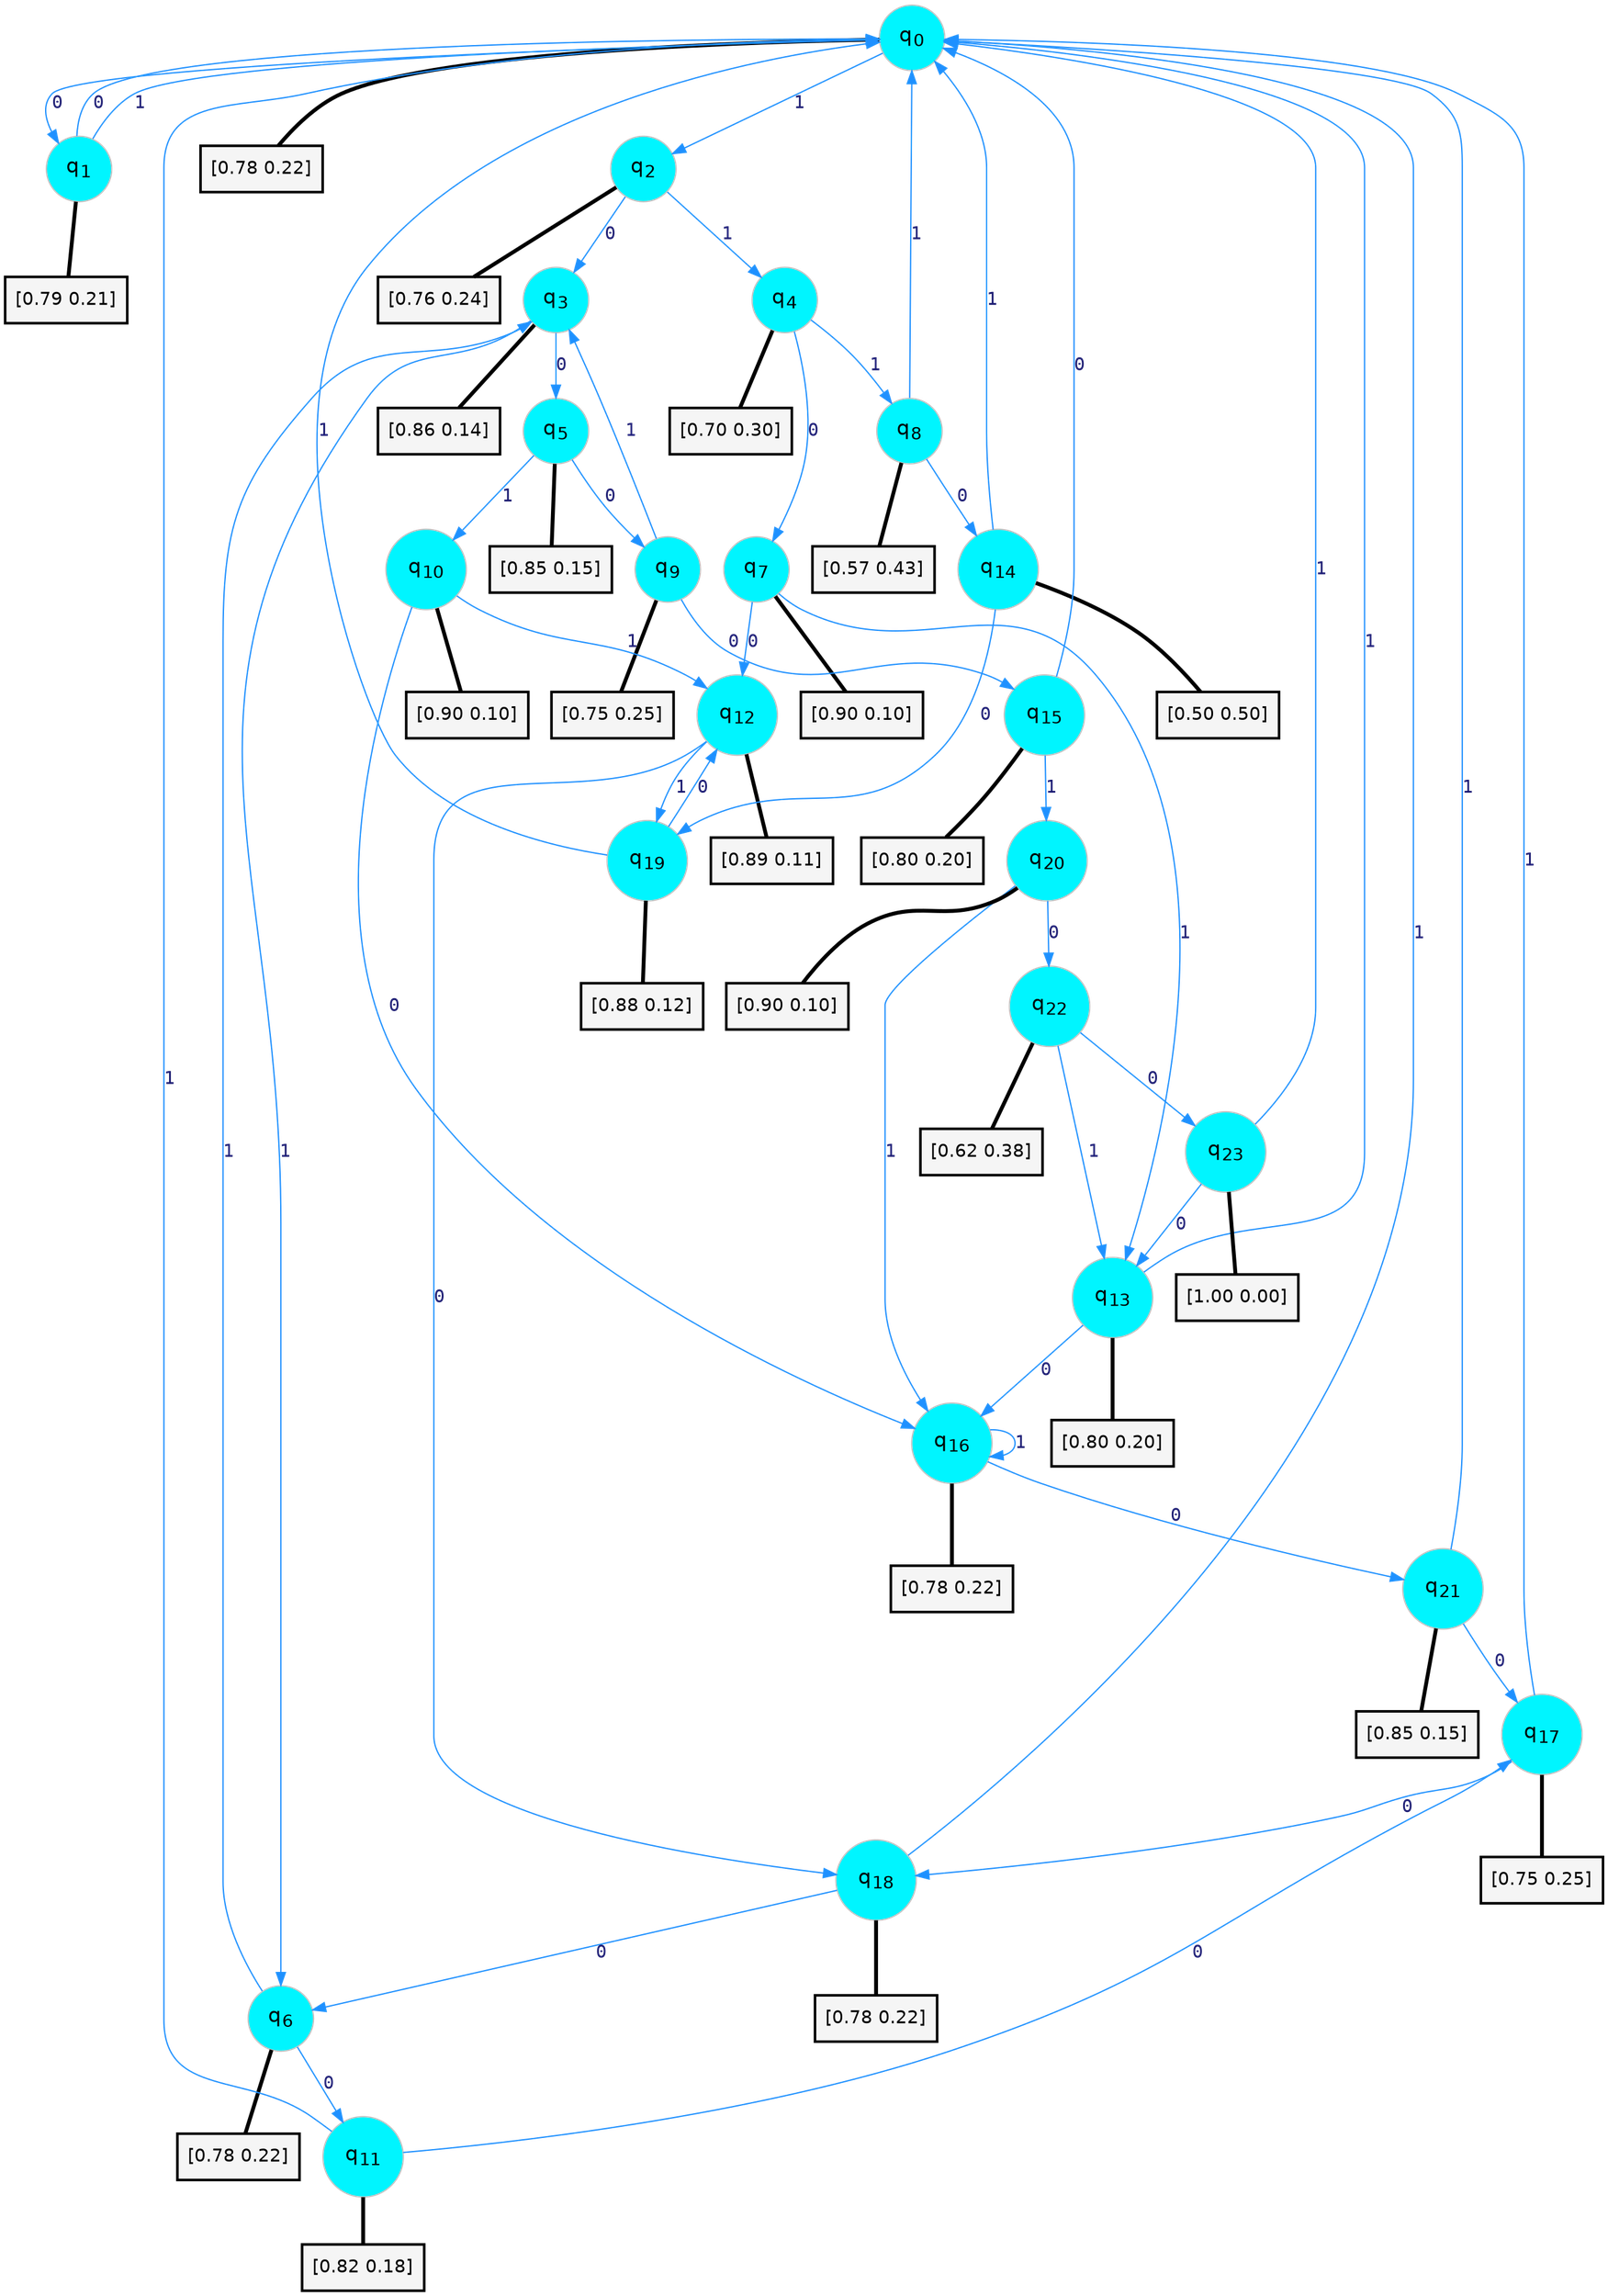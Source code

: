 digraph G {
graph [
bgcolor=transparent, dpi=300, rankdir=TD, size="40,25"];
node [
color=gray, fillcolor=turquoise1, fontcolor=black, fontname=Helvetica, fontsize=16, fontweight=bold, shape=circle, style=filled];
edge [
arrowsize=1, color=dodgerblue1, fontcolor=midnightblue, fontname=courier, fontweight=bold, penwidth=1, style=solid, weight=20];
0[label=<q<SUB>0</SUB>>];
1[label=<q<SUB>1</SUB>>];
2[label=<q<SUB>2</SUB>>];
3[label=<q<SUB>3</SUB>>];
4[label=<q<SUB>4</SUB>>];
5[label=<q<SUB>5</SUB>>];
6[label=<q<SUB>6</SUB>>];
7[label=<q<SUB>7</SUB>>];
8[label=<q<SUB>8</SUB>>];
9[label=<q<SUB>9</SUB>>];
10[label=<q<SUB>10</SUB>>];
11[label=<q<SUB>11</SUB>>];
12[label=<q<SUB>12</SUB>>];
13[label=<q<SUB>13</SUB>>];
14[label=<q<SUB>14</SUB>>];
15[label=<q<SUB>15</SUB>>];
16[label=<q<SUB>16</SUB>>];
17[label=<q<SUB>17</SUB>>];
18[label=<q<SUB>18</SUB>>];
19[label=<q<SUB>19</SUB>>];
20[label=<q<SUB>20</SUB>>];
21[label=<q<SUB>21</SUB>>];
22[label=<q<SUB>22</SUB>>];
23[label=<q<SUB>23</SUB>>];
24[label="[0.78 0.22]", shape=box,fontcolor=black, fontname=Helvetica, fontsize=14, penwidth=2, fillcolor=whitesmoke,color=black];
25[label="[0.79 0.21]", shape=box,fontcolor=black, fontname=Helvetica, fontsize=14, penwidth=2, fillcolor=whitesmoke,color=black];
26[label="[0.76 0.24]", shape=box,fontcolor=black, fontname=Helvetica, fontsize=14, penwidth=2, fillcolor=whitesmoke,color=black];
27[label="[0.86 0.14]", shape=box,fontcolor=black, fontname=Helvetica, fontsize=14, penwidth=2, fillcolor=whitesmoke,color=black];
28[label="[0.70 0.30]", shape=box,fontcolor=black, fontname=Helvetica, fontsize=14, penwidth=2, fillcolor=whitesmoke,color=black];
29[label="[0.85 0.15]", shape=box,fontcolor=black, fontname=Helvetica, fontsize=14, penwidth=2, fillcolor=whitesmoke,color=black];
30[label="[0.78 0.22]", shape=box,fontcolor=black, fontname=Helvetica, fontsize=14, penwidth=2, fillcolor=whitesmoke,color=black];
31[label="[0.90 0.10]", shape=box,fontcolor=black, fontname=Helvetica, fontsize=14, penwidth=2, fillcolor=whitesmoke,color=black];
32[label="[0.57 0.43]", shape=box,fontcolor=black, fontname=Helvetica, fontsize=14, penwidth=2, fillcolor=whitesmoke,color=black];
33[label="[0.75 0.25]", shape=box,fontcolor=black, fontname=Helvetica, fontsize=14, penwidth=2, fillcolor=whitesmoke,color=black];
34[label="[0.90 0.10]", shape=box,fontcolor=black, fontname=Helvetica, fontsize=14, penwidth=2, fillcolor=whitesmoke,color=black];
35[label="[0.82 0.18]", shape=box,fontcolor=black, fontname=Helvetica, fontsize=14, penwidth=2, fillcolor=whitesmoke,color=black];
36[label="[0.89 0.11]", shape=box,fontcolor=black, fontname=Helvetica, fontsize=14, penwidth=2, fillcolor=whitesmoke,color=black];
37[label="[0.80 0.20]", shape=box,fontcolor=black, fontname=Helvetica, fontsize=14, penwidth=2, fillcolor=whitesmoke,color=black];
38[label="[0.50 0.50]", shape=box,fontcolor=black, fontname=Helvetica, fontsize=14, penwidth=2, fillcolor=whitesmoke,color=black];
39[label="[0.80 0.20]", shape=box,fontcolor=black, fontname=Helvetica, fontsize=14, penwidth=2, fillcolor=whitesmoke,color=black];
40[label="[0.78 0.22]", shape=box,fontcolor=black, fontname=Helvetica, fontsize=14, penwidth=2, fillcolor=whitesmoke,color=black];
41[label="[0.75 0.25]", shape=box,fontcolor=black, fontname=Helvetica, fontsize=14, penwidth=2, fillcolor=whitesmoke,color=black];
42[label="[0.78 0.22]", shape=box,fontcolor=black, fontname=Helvetica, fontsize=14, penwidth=2, fillcolor=whitesmoke,color=black];
43[label="[0.88 0.12]", shape=box,fontcolor=black, fontname=Helvetica, fontsize=14, penwidth=2, fillcolor=whitesmoke,color=black];
44[label="[0.90 0.10]", shape=box,fontcolor=black, fontname=Helvetica, fontsize=14, penwidth=2, fillcolor=whitesmoke,color=black];
45[label="[0.85 0.15]", shape=box,fontcolor=black, fontname=Helvetica, fontsize=14, penwidth=2, fillcolor=whitesmoke,color=black];
46[label="[0.62 0.38]", shape=box,fontcolor=black, fontname=Helvetica, fontsize=14, penwidth=2, fillcolor=whitesmoke,color=black];
47[label="[1.00 0.00]", shape=box,fontcolor=black, fontname=Helvetica, fontsize=14, penwidth=2, fillcolor=whitesmoke,color=black];
0->1 [label=0];
0->2 [label=1];
0->24 [arrowhead=none, penwidth=3,color=black];
1->0 [label=0];
1->0 [label=1];
1->25 [arrowhead=none, penwidth=3,color=black];
2->3 [label=0];
2->4 [label=1];
2->26 [arrowhead=none, penwidth=3,color=black];
3->5 [label=0];
3->6 [label=1];
3->27 [arrowhead=none, penwidth=3,color=black];
4->7 [label=0];
4->8 [label=1];
4->28 [arrowhead=none, penwidth=3,color=black];
5->9 [label=0];
5->10 [label=1];
5->29 [arrowhead=none, penwidth=3,color=black];
6->11 [label=0];
6->3 [label=1];
6->30 [arrowhead=none, penwidth=3,color=black];
7->12 [label=0];
7->13 [label=1];
7->31 [arrowhead=none, penwidth=3,color=black];
8->14 [label=0];
8->0 [label=1];
8->32 [arrowhead=none, penwidth=3,color=black];
9->15 [label=0];
9->3 [label=1];
9->33 [arrowhead=none, penwidth=3,color=black];
10->16 [label=0];
10->12 [label=1];
10->34 [arrowhead=none, penwidth=3,color=black];
11->17 [label=0];
11->0 [label=1];
11->35 [arrowhead=none, penwidth=3,color=black];
12->18 [label=0];
12->19 [label=1];
12->36 [arrowhead=none, penwidth=3,color=black];
13->16 [label=0];
13->0 [label=1];
13->37 [arrowhead=none, penwidth=3,color=black];
14->19 [label=0];
14->0 [label=1];
14->38 [arrowhead=none, penwidth=3,color=black];
15->0 [label=0];
15->20 [label=1];
15->39 [arrowhead=none, penwidth=3,color=black];
16->21 [label=0];
16->16 [label=1];
16->40 [arrowhead=none, penwidth=3,color=black];
17->18 [label=0];
17->0 [label=1];
17->41 [arrowhead=none, penwidth=3,color=black];
18->6 [label=0];
18->0 [label=1];
18->42 [arrowhead=none, penwidth=3,color=black];
19->12 [label=0];
19->0 [label=1];
19->43 [arrowhead=none, penwidth=3,color=black];
20->22 [label=0];
20->16 [label=1];
20->44 [arrowhead=none, penwidth=3,color=black];
21->17 [label=0];
21->0 [label=1];
21->45 [arrowhead=none, penwidth=3,color=black];
22->23 [label=0];
22->13 [label=1];
22->46 [arrowhead=none, penwidth=3,color=black];
23->13 [label=0];
23->0 [label=1];
23->47 [arrowhead=none, penwidth=3,color=black];
}
